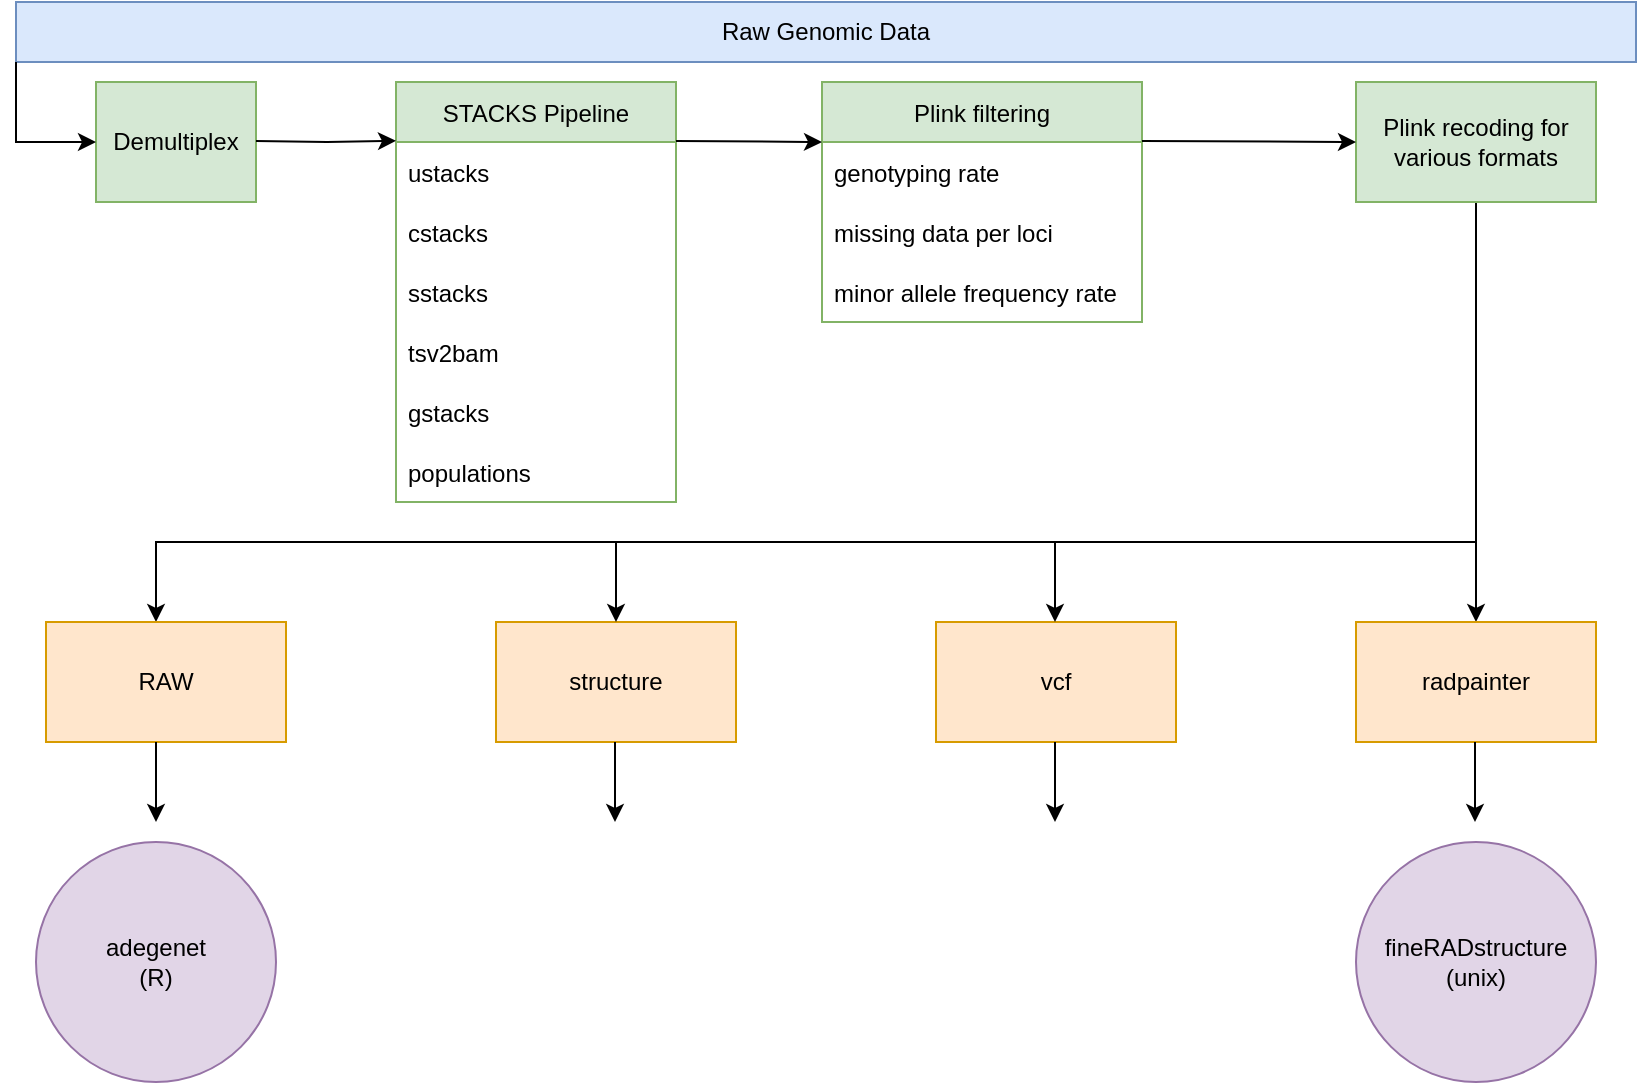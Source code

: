 <mxfile version="20.3.7" type="github">
  <diagram name="Page-1" id="c7558073-3199-34d8-9f00-42111426c3f3">
    <mxGraphModel dx="1239" dy="631" grid="1" gridSize="10" guides="1" tooltips="1" connect="1" arrows="1" fold="1" page="1" pageScale="1" pageWidth="826" pageHeight="1169" background="none" math="0" shadow="0">
      <root>
        <mxCell id="0" />
        <mxCell id="1" parent="0" />
        <mxCell id="aG5IggbeiFBEABBUxwd4-96" value="Raw Genomic Data" style="rounded=0;whiteSpace=wrap;html=1;fillColor=#dae8fc;strokeColor=#6c8ebf;" vertex="1" parent="1">
          <mxGeometry x="10" y="10" width="810" height="30" as="geometry" />
        </mxCell>
        <mxCell id="aG5IggbeiFBEABBUxwd4-99" value="STACKS Pipeline" style="swimlane;fontStyle=0;childLayout=stackLayout;horizontal=1;startSize=30;horizontalStack=0;resizeParent=1;resizeParentMax=0;resizeLast=0;collapsible=1;marginBottom=0;fillColor=#d5e8d4;strokeColor=#82b366;" vertex="1" parent="1">
          <mxGeometry x="200" y="50" width="140" height="210" as="geometry">
            <mxRectangle x="160" y="50" width="130" height="30" as="alternateBounds" />
          </mxGeometry>
        </mxCell>
        <mxCell id="aG5IggbeiFBEABBUxwd4-100" value="ustacks" style="text;strokeColor=none;fillColor=none;align=left;verticalAlign=middle;spacingLeft=4;spacingRight=4;overflow=hidden;points=[[0,0.5],[1,0.5]];portConstraint=eastwest;rotatable=0;" vertex="1" parent="aG5IggbeiFBEABBUxwd4-99">
          <mxGeometry y="30" width="140" height="30" as="geometry" />
        </mxCell>
        <mxCell id="aG5IggbeiFBEABBUxwd4-101" value="cstacks" style="text;strokeColor=none;fillColor=none;align=left;verticalAlign=middle;spacingLeft=4;spacingRight=4;overflow=hidden;points=[[0,0.5],[1,0.5]];portConstraint=eastwest;rotatable=0;" vertex="1" parent="aG5IggbeiFBEABBUxwd4-99">
          <mxGeometry y="60" width="140" height="30" as="geometry" />
        </mxCell>
        <mxCell id="aG5IggbeiFBEABBUxwd4-102" value="sstacks" style="text;strokeColor=none;fillColor=none;align=left;verticalAlign=middle;spacingLeft=4;spacingRight=4;overflow=hidden;points=[[0,0.5],[1,0.5]];portConstraint=eastwest;rotatable=0;" vertex="1" parent="aG5IggbeiFBEABBUxwd4-99">
          <mxGeometry y="90" width="140" height="30" as="geometry" />
        </mxCell>
        <mxCell id="aG5IggbeiFBEABBUxwd4-107" value="tsv2bam" style="text;strokeColor=none;fillColor=none;align=left;verticalAlign=middle;spacingLeft=4;spacingRight=4;overflow=hidden;points=[[0,0.5],[1,0.5]];portConstraint=eastwest;rotatable=0;" vertex="1" parent="aG5IggbeiFBEABBUxwd4-99">
          <mxGeometry y="120" width="140" height="30" as="geometry" />
        </mxCell>
        <mxCell id="aG5IggbeiFBEABBUxwd4-108" value="gstacks" style="text;strokeColor=none;fillColor=none;align=left;verticalAlign=middle;spacingLeft=4;spacingRight=4;overflow=hidden;points=[[0,0.5],[1,0.5]];portConstraint=eastwest;rotatable=0;" vertex="1" parent="aG5IggbeiFBEABBUxwd4-99">
          <mxGeometry y="150" width="140" height="30" as="geometry" />
        </mxCell>
        <mxCell id="aG5IggbeiFBEABBUxwd4-109" value="populations" style="text;strokeColor=none;fillColor=none;align=left;verticalAlign=middle;spacingLeft=4;spacingRight=4;overflow=hidden;points=[[0,0.5],[1,0.5]];portConstraint=eastwest;rotatable=0;" vertex="1" parent="aG5IggbeiFBEABBUxwd4-99">
          <mxGeometry y="180" width="140" height="30" as="geometry" />
        </mxCell>
        <mxCell id="aG5IggbeiFBEABBUxwd4-103" value="Demultiplex" style="rounded=0;whiteSpace=wrap;html=1;fillColor=#d5e8d4;strokeColor=#82b366;" vertex="1" parent="1">
          <mxGeometry x="50" y="50" width="80" height="60" as="geometry" />
        </mxCell>
        <mxCell id="aG5IggbeiFBEABBUxwd4-105" value="" style="endArrow=classic;html=1;rounded=0;exitX=0;exitY=1;exitDx=0;exitDy=0;entryX=0;entryY=0.5;entryDx=0;entryDy=0;" edge="1" parent="1" source="aG5IggbeiFBEABBUxwd4-96" target="aG5IggbeiFBEABBUxwd4-103">
          <mxGeometry width="50" height="50" relative="1" as="geometry">
            <mxPoint x="360" y="220" as="sourcePoint" />
            <mxPoint x="410" y="170" as="targetPoint" />
            <Array as="points">
              <mxPoint x="10" y="80" />
            </Array>
          </mxGeometry>
        </mxCell>
        <mxCell id="aG5IggbeiFBEABBUxwd4-111" value="Plink filtering" style="swimlane;fontStyle=0;childLayout=stackLayout;horizontal=1;startSize=30;horizontalStack=0;resizeParent=1;resizeParentMax=0;resizeLast=0;collapsible=1;marginBottom=0;fillColor=#d5e8d4;strokeColor=#82b366;" vertex="1" parent="1">
          <mxGeometry x="413" y="50" width="160" height="120" as="geometry">
            <mxRectangle x="160" y="50" width="130" height="30" as="alternateBounds" />
          </mxGeometry>
        </mxCell>
        <mxCell id="aG5IggbeiFBEABBUxwd4-112" value="genotyping rate " style="text;strokeColor=none;fillColor=none;align=left;verticalAlign=middle;spacingLeft=4;spacingRight=4;overflow=hidden;points=[[0,0.5],[1,0.5]];portConstraint=eastwest;rotatable=0;" vertex="1" parent="aG5IggbeiFBEABBUxwd4-111">
          <mxGeometry y="30" width="160" height="30" as="geometry" />
        </mxCell>
        <mxCell id="aG5IggbeiFBEABBUxwd4-113" value="missing data per loci " style="text;strokeColor=none;fillColor=none;align=left;verticalAlign=middle;spacingLeft=4;spacingRight=4;overflow=hidden;points=[[0,0.5],[1,0.5]];portConstraint=eastwest;rotatable=0;" vertex="1" parent="aG5IggbeiFBEABBUxwd4-111">
          <mxGeometry y="60" width="160" height="30" as="geometry" />
        </mxCell>
        <mxCell id="aG5IggbeiFBEABBUxwd4-114" value="minor allele frequency rate" style="text;strokeColor=none;fillColor=none;align=left;verticalAlign=middle;spacingLeft=4;spacingRight=4;overflow=hidden;points=[[0,0.5],[1,0.5]];portConstraint=eastwest;rotatable=0;" vertex="1" parent="aG5IggbeiFBEABBUxwd4-111">
          <mxGeometry y="90" width="160" height="30" as="geometry" />
        </mxCell>
        <mxCell id="aG5IggbeiFBEABBUxwd4-121" style="edgeStyle=orthogonalEdgeStyle;rounded=0;orthogonalLoop=1;jettySize=auto;html=1;" edge="1" parent="1" source="aG5IggbeiFBEABBUxwd4-119">
          <mxGeometry relative="1" as="geometry">
            <mxPoint x="740" y="320" as="targetPoint" />
          </mxGeometry>
        </mxCell>
        <mxCell id="aG5IggbeiFBEABBUxwd4-119" value="Plink recoding for various formats" style="rounded=0;whiteSpace=wrap;html=1;fillColor=#d5e8d4;strokeColor=#82b366;" vertex="1" parent="1">
          <mxGeometry x="680" y="50" width="120" height="60" as="geometry" />
        </mxCell>
        <mxCell id="aG5IggbeiFBEABBUxwd4-122" value="" style="endArrow=classic;html=1;rounded=0;" edge="1" parent="1">
          <mxGeometry width="50" height="50" relative="1" as="geometry">
            <mxPoint x="740" y="280" as="sourcePoint" />
            <mxPoint x="80" y="320" as="targetPoint" />
            <Array as="points">
              <mxPoint x="80" y="280" />
            </Array>
          </mxGeometry>
        </mxCell>
        <mxCell id="aG5IggbeiFBEABBUxwd4-124" value="RAW" style="rounded=0;whiteSpace=wrap;html=1;fillColor=#ffe6cc;strokeColor=#d79b00;" vertex="1" parent="1">
          <mxGeometry x="25" y="320" width="120" height="60" as="geometry" />
        </mxCell>
        <mxCell id="aG5IggbeiFBEABBUxwd4-129" style="edgeStyle=orthogonalEdgeStyle;rounded=0;orthogonalLoop=1;jettySize=auto;html=1;entryX=0;entryY=0.25;entryDx=0;entryDy=0;" edge="1" parent="1" target="aG5IggbeiFBEABBUxwd4-111">
          <mxGeometry relative="1" as="geometry">
            <mxPoint x="400" y="79.5" as="targetPoint" />
            <mxPoint x="340" y="79.5" as="sourcePoint" />
          </mxGeometry>
        </mxCell>
        <mxCell id="aG5IggbeiFBEABBUxwd4-130" style="edgeStyle=orthogonalEdgeStyle;rounded=0;orthogonalLoop=1;jettySize=auto;html=1;entryX=0;entryY=0.5;entryDx=0;entryDy=0;" edge="1" parent="1" target="aG5IggbeiFBEABBUxwd4-119">
          <mxGeometry relative="1" as="geometry">
            <mxPoint x="633" y="79.5" as="targetPoint" />
            <mxPoint x="573" y="79.5" as="sourcePoint" />
          </mxGeometry>
        </mxCell>
        <mxCell id="aG5IggbeiFBEABBUxwd4-131" style="edgeStyle=orthogonalEdgeStyle;rounded=0;orthogonalLoop=1;jettySize=auto;html=1;entryX=0;entryY=0.14;entryDx=0;entryDy=0;entryPerimeter=0;" edge="1" parent="1" target="aG5IggbeiFBEABBUxwd4-99">
          <mxGeometry relative="1" as="geometry">
            <mxPoint x="190" y="79.5" as="targetPoint" />
            <mxPoint x="130" y="79.5" as="sourcePoint" />
          </mxGeometry>
        </mxCell>
        <mxCell id="aG5IggbeiFBEABBUxwd4-132" value="structure" style="rounded=0;whiteSpace=wrap;html=1;fillColor=#ffe6cc;strokeColor=#d79b00;" vertex="1" parent="1">
          <mxGeometry x="250" y="320" width="120" height="60" as="geometry" />
        </mxCell>
        <mxCell id="aG5IggbeiFBEABBUxwd4-133" value="vcf" style="rounded=0;whiteSpace=wrap;html=1;fillColor=#ffe6cc;strokeColor=#d79b00;" vertex="1" parent="1">
          <mxGeometry x="470" y="320" width="120" height="60" as="geometry" />
        </mxCell>
        <mxCell id="aG5IggbeiFBEABBUxwd4-134" value="radpainter" style="rounded=0;whiteSpace=wrap;html=1;fillColor=#ffe6cc;strokeColor=#d79b00;" vertex="1" parent="1">
          <mxGeometry x="680" y="320" width="120" height="60" as="geometry" />
        </mxCell>
        <mxCell id="aG5IggbeiFBEABBUxwd4-135" value="" style="endArrow=classic;html=1;rounded=0;" edge="1" parent="1" target="aG5IggbeiFBEABBUxwd4-132">
          <mxGeometry width="50" height="50" relative="1" as="geometry">
            <mxPoint x="310" y="280" as="sourcePoint" />
            <mxPoint x="440" y="300" as="targetPoint" />
          </mxGeometry>
        </mxCell>
        <mxCell id="aG5IggbeiFBEABBUxwd4-137" value="" style="endArrow=classic;html=1;rounded=0;" edge="1" parent="1">
          <mxGeometry width="50" height="50" relative="1" as="geometry">
            <mxPoint x="529.5" y="280" as="sourcePoint" />
            <mxPoint x="529.5" y="320" as="targetPoint" />
          </mxGeometry>
        </mxCell>
        <mxCell id="aG5IggbeiFBEABBUxwd4-138" value="" style="endArrow=classic;html=1;rounded=0;" edge="1" parent="1">
          <mxGeometry width="50" height="50" relative="1" as="geometry">
            <mxPoint x="80" y="380" as="sourcePoint" />
            <mxPoint x="80" y="420" as="targetPoint" />
          </mxGeometry>
        </mxCell>
        <mxCell id="aG5IggbeiFBEABBUxwd4-139" value="" style="endArrow=classic;html=1;rounded=0;" edge="1" parent="1">
          <mxGeometry width="50" height="50" relative="1" as="geometry">
            <mxPoint x="309.5" y="380" as="sourcePoint" />
            <mxPoint x="309.5" y="420" as="targetPoint" />
          </mxGeometry>
        </mxCell>
        <mxCell id="aG5IggbeiFBEABBUxwd4-140" value="" style="endArrow=classic;html=1;rounded=0;" edge="1" parent="1">
          <mxGeometry width="50" height="50" relative="1" as="geometry">
            <mxPoint x="529.5" y="380" as="sourcePoint" />
            <mxPoint x="529.5" y="420" as="targetPoint" />
          </mxGeometry>
        </mxCell>
        <mxCell id="aG5IggbeiFBEABBUxwd4-141" value="" style="endArrow=classic;html=1;rounded=0;" edge="1" parent="1">
          <mxGeometry width="50" height="50" relative="1" as="geometry">
            <mxPoint x="739.5" y="380" as="sourcePoint" />
            <mxPoint x="739.5" y="420" as="targetPoint" />
          </mxGeometry>
        </mxCell>
        <mxCell id="aG5IggbeiFBEABBUxwd4-142" value="fineRADstructure&lt;br&gt;(unix)" style="ellipse;whiteSpace=wrap;html=1;aspect=fixed;fillColor=#e1d5e7;strokeColor=#9673a6;" vertex="1" parent="1">
          <mxGeometry x="680" y="430" width="120" height="120" as="geometry" />
        </mxCell>
        <mxCell id="aG5IggbeiFBEABBUxwd4-143" value="adegenet&lt;br&gt;(R)" style="ellipse;whiteSpace=wrap;html=1;aspect=fixed;fillColor=#e1d5e7;strokeColor=#9673a6;" vertex="1" parent="1">
          <mxGeometry x="20" y="430" width="120" height="120" as="geometry" />
        </mxCell>
      </root>
    </mxGraphModel>
  </diagram>
</mxfile>
